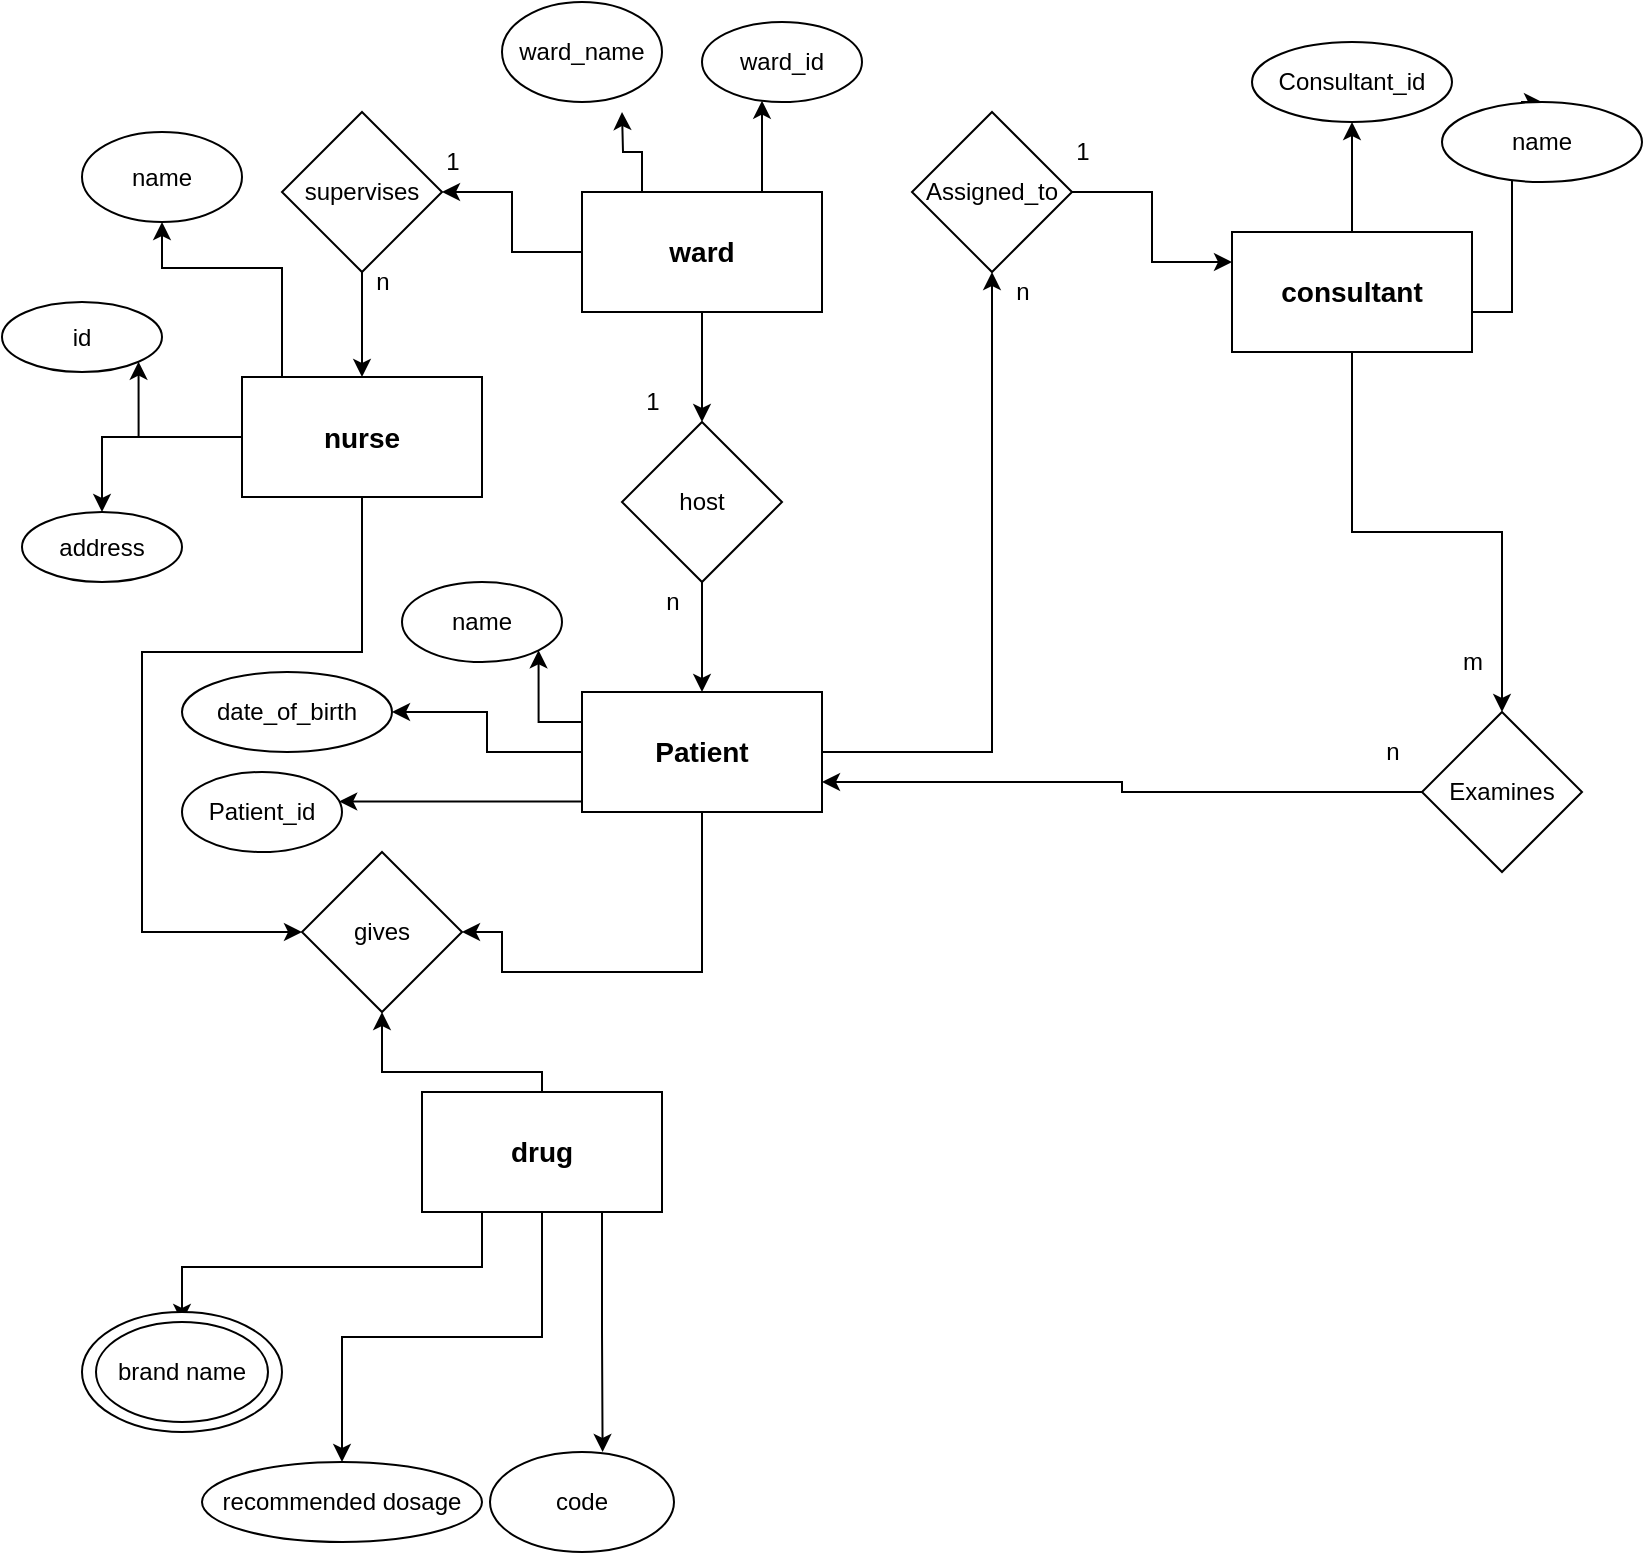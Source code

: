 <mxfile version="26.2.2">
  <diagram id="R2lEEEUBdFMjLlhIrx00" name="Page-1">
    <mxGraphModel dx="1165" dy="729" grid="1" gridSize="10" guides="1" tooltips="1" connect="1" arrows="1" fold="1" page="1" pageScale="1" pageWidth="850" pageHeight="1100" math="0" shadow="0" extFonts="Permanent Marker^https://fonts.googleapis.com/css?family=Permanent+Marker">
      <root>
        <mxCell id="0" />
        <mxCell id="1" parent="0" />
        <mxCell id="e_ChHj24QM5TAyRF-pIB-3" value="" style="edgeStyle=orthogonalEdgeStyle;rounded=0;orthogonalLoop=1;jettySize=auto;html=1;" edge="1" parent="1" source="e_ChHj24QM5TAyRF-pIB-1" target="e_ChHj24QM5TAyRF-pIB-2">
          <mxGeometry relative="1" as="geometry">
            <Array as="points">
              <mxPoint x="390" y="80" />
              <mxPoint x="390" y="80" />
            </Array>
          </mxGeometry>
        </mxCell>
        <mxCell id="e_ChHj24QM5TAyRF-pIB-68" value="" style="edgeStyle=orthogonalEdgeStyle;rounded=0;orthogonalLoop=1;jettySize=auto;html=1;" edge="1" parent="1" source="e_ChHj24QM5TAyRF-pIB-1" target="e_ChHj24QM5TAyRF-pIB-67">
          <mxGeometry relative="1" as="geometry" />
        </mxCell>
        <mxCell id="e_ChHj24QM5TAyRF-pIB-89" value="" style="edgeStyle=orthogonalEdgeStyle;rounded=0;orthogonalLoop=1;jettySize=auto;html=1;" edge="1" parent="1" source="e_ChHj24QM5TAyRF-pIB-1" target="e_ChHj24QM5TAyRF-pIB-88">
          <mxGeometry relative="1" as="geometry" />
        </mxCell>
        <mxCell id="e_ChHj24QM5TAyRF-pIB-108" style="edgeStyle=orthogonalEdgeStyle;rounded=0;orthogonalLoop=1;jettySize=auto;html=1;exitX=0.25;exitY=0;exitDx=0;exitDy=0;" edge="1" parent="1" source="e_ChHj24QM5TAyRF-pIB-1">
          <mxGeometry relative="1" as="geometry">
            <mxPoint x="320" y="60" as="targetPoint" />
          </mxGeometry>
        </mxCell>
        <mxCell id="e_ChHj24QM5TAyRF-pIB-1" value="&lt;b&gt;&lt;font style=&quot;font-size: 14px;&quot;&gt;ward&lt;/font&gt;&lt;/b&gt;" style="rounded=0;whiteSpace=wrap;html=1;" vertex="1" parent="1">
          <mxGeometry x="300" y="100" width="120" height="60" as="geometry" />
        </mxCell>
        <mxCell id="e_ChHj24QM5TAyRF-pIB-2" value="ward_id" style="ellipse;whiteSpace=wrap;html=1;rounded=0;" vertex="1" parent="1">
          <mxGeometry x="360" y="15" width="80" height="40" as="geometry" />
        </mxCell>
        <mxCell id="e_ChHj24QM5TAyRF-pIB-4" value="ward_name" style="ellipse;whiteSpace=wrap;html=1;rounded=0;" vertex="1" parent="1">
          <mxGeometry x="260" y="5" width="80" height="50" as="geometry" />
        </mxCell>
        <mxCell id="e_ChHj24QM5TAyRF-pIB-13" value="" style="edgeStyle=orthogonalEdgeStyle;rounded=0;orthogonalLoop=1;jettySize=auto;html=1;" edge="1" parent="1" source="e_ChHj24QM5TAyRF-pIB-9" target="e_ChHj24QM5TAyRF-pIB-12">
          <mxGeometry relative="1" as="geometry">
            <Array as="points">
              <mxPoint x="170" y="400" />
              <mxPoint x="170" y="400" />
            </Array>
          </mxGeometry>
        </mxCell>
        <mxCell id="e_ChHj24QM5TAyRF-pIB-15" value="" style="edgeStyle=orthogonalEdgeStyle;rounded=0;orthogonalLoop=1;jettySize=auto;html=1;" edge="1" parent="1" source="e_ChHj24QM5TAyRF-pIB-9" target="e_ChHj24QM5TAyRF-pIB-14">
          <mxGeometry relative="1" as="geometry" />
        </mxCell>
        <mxCell id="e_ChHj24QM5TAyRF-pIB-74" value="" style="edgeStyle=orthogonalEdgeStyle;rounded=0;orthogonalLoop=1;jettySize=auto;html=1;" edge="1" parent="1" source="e_ChHj24QM5TAyRF-pIB-9" target="e_ChHj24QM5TAyRF-pIB-73">
          <mxGeometry relative="1" as="geometry" />
        </mxCell>
        <mxCell id="e_ChHj24QM5TAyRF-pIB-103" style="edgeStyle=orthogonalEdgeStyle;rounded=0;orthogonalLoop=1;jettySize=auto;html=1;entryX=1;entryY=0.5;entryDx=0;entryDy=0;" edge="1" parent="1" source="e_ChHj24QM5TAyRF-pIB-9" target="e_ChHj24QM5TAyRF-pIB-100">
          <mxGeometry relative="1" as="geometry">
            <Array as="points">
              <mxPoint x="260" y="490" />
            </Array>
          </mxGeometry>
        </mxCell>
        <mxCell id="e_ChHj24QM5TAyRF-pIB-111" style="edgeStyle=orthogonalEdgeStyle;rounded=0;orthogonalLoop=1;jettySize=auto;html=1;exitX=0;exitY=0.25;exitDx=0;exitDy=0;entryX=1;entryY=1;entryDx=0;entryDy=0;" edge="1" parent="1" source="e_ChHj24QM5TAyRF-pIB-9" target="e_ChHj24QM5TAyRF-pIB-11">
          <mxGeometry relative="1" as="geometry" />
        </mxCell>
        <mxCell id="e_ChHj24QM5TAyRF-pIB-9" value="&lt;span style=&quot;font-size: 14px;&quot;&gt;&lt;b&gt;Patient&lt;/b&gt;&lt;/span&gt;" style="rounded=0;whiteSpace=wrap;html=1;" vertex="1" parent="1">
          <mxGeometry x="300" y="350" width="120" height="60" as="geometry" />
        </mxCell>
        <mxCell id="e_ChHj24QM5TAyRF-pIB-11" value="name" style="ellipse;whiteSpace=wrap;html=1;rounded=0;" vertex="1" parent="1">
          <mxGeometry x="210" y="295" width="80" height="40" as="geometry" />
        </mxCell>
        <mxCell id="e_ChHj24QM5TAyRF-pIB-12" value="Patient_id" style="ellipse;whiteSpace=wrap;html=1;rounded=0;" vertex="1" parent="1">
          <mxGeometry x="100" y="390" width="80" height="40" as="geometry" />
        </mxCell>
        <mxCell id="e_ChHj24QM5TAyRF-pIB-14" value="date_of_birth" style="ellipse;whiteSpace=wrap;html=1;rounded=0;" vertex="1" parent="1">
          <mxGeometry x="100" y="340" width="105" height="40" as="geometry" />
        </mxCell>
        <mxCell id="e_ChHj24QM5TAyRF-pIB-27" value="" style="edgeStyle=orthogonalEdgeStyle;rounded=0;orthogonalLoop=1;jettySize=auto;html=1;" edge="1" parent="1" source="e_ChHj24QM5TAyRF-pIB-21" target="e_ChHj24QM5TAyRF-pIB-26">
          <mxGeometry relative="1" as="geometry" />
        </mxCell>
        <mxCell id="e_ChHj24QM5TAyRF-pIB-29" value="" style="edgeStyle=orthogonalEdgeStyle;rounded=0;orthogonalLoop=1;jettySize=auto;html=1;" edge="1" parent="1" source="e_ChHj24QM5TAyRF-pIB-21" target="e_ChHj24QM5TAyRF-pIB-28">
          <mxGeometry relative="1" as="geometry">
            <Array as="points">
              <mxPoint x="150" y="138" />
              <mxPoint x="90" y="138" />
            </Array>
          </mxGeometry>
        </mxCell>
        <mxCell id="e_ChHj24QM5TAyRF-pIB-104" style="edgeStyle=orthogonalEdgeStyle;rounded=0;orthogonalLoop=1;jettySize=auto;html=1;entryX=0;entryY=0.5;entryDx=0;entryDy=0;" edge="1" parent="1" source="e_ChHj24QM5TAyRF-pIB-21" target="e_ChHj24QM5TAyRF-pIB-100">
          <mxGeometry relative="1" as="geometry">
            <Array as="points">
              <mxPoint x="190" y="330" />
              <mxPoint x="80" y="330" />
              <mxPoint x="80" y="470" />
            </Array>
          </mxGeometry>
        </mxCell>
        <mxCell id="e_ChHj24QM5TAyRF-pIB-110" style="edgeStyle=orthogonalEdgeStyle;rounded=0;orthogonalLoop=1;jettySize=auto;html=1;entryX=1;entryY=1;entryDx=0;entryDy=0;" edge="1" parent="1" source="e_ChHj24QM5TAyRF-pIB-21" target="e_ChHj24QM5TAyRF-pIB-24">
          <mxGeometry relative="1" as="geometry" />
        </mxCell>
        <mxCell id="e_ChHj24QM5TAyRF-pIB-21" value="&lt;b&gt;&lt;font style=&quot;font-size: 14px;&quot;&gt;nurse&lt;/font&gt;&lt;/b&gt;" style="rounded=0;whiteSpace=wrap;html=1;" vertex="1" parent="1">
          <mxGeometry x="130" y="192.5" width="120" height="60" as="geometry" />
        </mxCell>
        <mxCell id="e_ChHj24QM5TAyRF-pIB-24" value="id" style="ellipse;whiteSpace=wrap;html=1;rounded=0;" vertex="1" parent="1">
          <mxGeometry x="10" y="155" width="80" height="35" as="geometry" />
        </mxCell>
        <mxCell id="e_ChHj24QM5TAyRF-pIB-26" value="address" style="ellipse;whiteSpace=wrap;html=1;rounded=0;" vertex="1" parent="1">
          <mxGeometry x="20" y="260" width="80" height="35" as="geometry" />
        </mxCell>
        <mxCell id="e_ChHj24QM5TAyRF-pIB-28" value="name" style="ellipse;whiteSpace=wrap;html=1;rounded=0;" vertex="1" parent="1">
          <mxGeometry x="50" y="70" width="80" height="45" as="geometry" />
        </mxCell>
        <mxCell id="e_ChHj24QM5TAyRF-pIB-35" value="" style="edgeStyle=orthogonalEdgeStyle;rounded=0;orthogonalLoop=1;jettySize=auto;html=1;" edge="1" parent="1" source="e_ChHj24QM5TAyRF-pIB-31" target="e_ChHj24QM5TAyRF-pIB-34">
          <mxGeometry relative="1" as="geometry" />
        </mxCell>
        <mxCell id="e_ChHj24QM5TAyRF-pIB-102" style="edgeStyle=orthogonalEdgeStyle;rounded=0;orthogonalLoop=1;jettySize=auto;html=1;entryX=0.5;entryY=1;entryDx=0;entryDy=0;" edge="1" parent="1" source="e_ChHj24QM5TAyRF-pIB-31" target="e_ChHj24QM5TAyRF-pIB-100">
          <mxGeometry relative="1" as="geometry">
            <Array as="points">
              <mxPoint x="280" y="540" />
              <mxPoint x="200" y="540" />
            </Array>
          </mxGeometry>
        </mxCell>
        <mxCell id="e_ChHj24QM5TAyRF-pIB-106" style="edgeStyle=orthogonalEdgeStyle;rounded=0;orthogonalLoop=1;jettySize=auto;html=1;exitX=0.25;exitY=1;exitDx=0;exitDy=0;" edge="1" parent="1" source="e_ChHj24QM5TAyRF-pIB-31" target="e_ChHj24QM5TAyRF-pIB-66">
          <mxGeometry relative="1" as="geometry" />
        </mxCell>
        <mxCell id="e_ChHj24QM5TAyRF-pIB-31" value="&lt;span style=&quot;font-size: 14px;&quot;&gt;&lt;b&gt;drug&lt;/b&gt;&lt;/span&gt;" style="rounded=0;whiteSpace=wrap;html=1;" vertex="1" parent="1">
          <mxGeometry x="220" y="550" width="120" height="60" as="geometry" />
        </mxCell>
        <mxCell id="e_ChHj24QM5TAyRF-pIB-32" value="code" style="ellipse;whiteSpace=wrap;html=1;rounded=0;" vertex="1" parent="1">
          <mxGeometry x="254" y="730" width="92" height="50" as="geometry" />
        </mxCell>
        <mxCell id="e_ChHj24QM5TAyRF-pIB-34" value="recommended dosage" style="ellipse;whiteSpace=wrap;html=1;rounded=0;" vertex="1" parent="1">
          <mxGeometry x="110" y="735" width="140" height="40" as="geometry" />
        </mxCell>
        <mxCell id="e_ChHj24QM5TAyRF-pIB-59" value="" style="edgeStyle=orthogonalEdgeStyle;rounded=0;orthogonalLoop=1;jettySize=auto;html=1;" edge="1" parent="1" source="e_ChHj24QM5TAyRF-pIB-53" target="e_ChHj24QM5TAyRF-pIB-58">
          <mxGeometry relative="1" as="geometry" />
        </mxCell>
        <mxCell id="e_ChHj24QM5TAyRF-pIB-80" value="" style="edgeStyle=orthogonalEdgeStyle;rounded=0;orthogonalLoop=1;jettySize=auto;html=1;" edge="1" parent="1" source="e_ChHj24QM5TAyRF-pIB-53" target="e_ChHj24QM5TAyRF-pIB-79">
          <mxGeometry relative="1" as="geometry" />
        </mxCell>
        <mxCell id="e_ChHj24QM5TAyRF-pIB-87" style="edgeStyle=orthogonalEdgeStyle;rounded=0;orthogonalLoop=1;jettySize=auto;html=1;exitX=0.75;exitY=1;exitDx=0;exitDy=0;entryX=0.5;entryY=0;entryDx=0;entryDy=0;" edge="1" parent="1" source="e_ChHj24QM5TAyRF-pIB-53" target="e_ChHj24QM5TAyRF-pIB-86">
          <mxGeometry relative="1" as="geometry">
            <Array as="points">
              <mxPoint x="715" y="160" />
              <mxPoint x="765" y="160" />
              <mxPoint x="765" y="72" />
              <mxPoint x="770" y="72" />
            </Array>
          </mxGeometry>
        </mxCell>
        <mxCell id="e_ChHj24QM5TAyRF-pIB-53" value="&lt;span style=&quot;font-size: 14px;&quot;&gt;&lt;b&gt;consultant&lt;/b&gt;&lt;/span&gt;" style="rounded=0;whiteSpace=wrap;html=1;" vertex="1" parent="1">
          <mxGeometry x="625" y="120" width="120" height="60" as="geometry" />
        </mxCell>
        <mxCell id="e_ChHj24QM5TAyRF-pIB-58" value="Consultant_id" style="ellipse;whiteSpace=wrap;html=1;rounded=0;" vertex="1" parent="1">
          <mxGeometry x="635" y="25" width="100" height="40" as="geometry" />
        </mxCell>
        <mxCell id="e_ChHj24QM5TAyRF-pIB-65" value="" style="ellipse;whiteSpace=wrap;html=1;" vertex="1" parent="1">
          <mxGeometry x="50" y="660" width="100" height="60" as="geometry" />
        </mxCell>
        <mxCell id="e_ChHj24QM5TAyRF-pIB-66" value="brand name" style="ellipse;whiteSpace=wrap;html=1;" vertex="1" parent="1">
          <mxGeometry x="57" y="665" width="86" height="50" as="geometry" />
        </mxCell>
        <mxCell id="e_ChHj24QM5TAyRF-pIB-69" style="edgeStyle=orthogonalEdgeStyle;rounded=0;orthogonalLoop=1;jettySize=auto;html=1;entryX=0.5;entryY=0;entryDx=0;entryDy=0;" edge="1" parent="1" source="e_ChHj24QM5TAyRF-pIB-67" target="e_ChHj24QM5TAyRF-pIB-9">
          <mxGeometry relative="1" as="geometry" />
        </mxCell>
        <mxCell id="e_ChHj24QM5TAyRF-pIB-67" value="host" style="rhombus;whiteSpace=wrap;html=1;rounded=0;" vertex="1" parent="1">
          <mxGeometry x="320" y="215" width="80" height="80" as="geometry" />
        </mxCell>
        <mxCell id="e_ChHj24QM5TAyRF-pIB-70" value="1" style="text;html=1;align=center;verticalAlign=middle;resizable=0;points=[];autosize=1;strokeColor=none;fillColor=none;" vertex="1" parent="1">
          <mxGeometry x="320" y="190" width="30" height="30" as="geometry" />
        </mxCell>
        <mxCell id="e_ChHj24QM5TAyRF-pIB-71" value="n" style="text;html=1;align=center;verticalAlign=middle;resizable=0;points=[];autosize=1;strokeColor=none;fillColor=none;" vertex="1" parent="1">
          <mxGeometry x="330" y="290" width="30" height="30" as="geometry" />
        </mxCell>
        <mxCell id="e_ChHj24QM5TAyRF-pIB-75" style="edgeStyle=orthogonalEdgeStyle;rounded=0;orthogonalLoop=1;jettySize=auto;html=1;entryX=0;entryY=0.25;entryDx=0;entryDy=0;" edge="1" parent="1" source="e_ChHj24QM5TAyRF-pIB-73" target="e_ChHj24QM5TAyRF-pIB-53">
          <mxGeometry relative="1" as="geometry" />
        </mxCell>
        <mxCell id="e_ChHj24QM5TAyRF-pIB-73" value="Assigned_to" style="rhombus;whiteSpace=wrap;html=1;rounded=0;" vertex="1" parent="1">
          <mxGeometry x="465" y="60" width="80" height="80" as="geometry" />
        </mxCell>
        <mxCell id="e_ChHj24QM5TAyRF-pIB-81" style="edgeStyle=orthogonalEdgeStyle;rounded=0;orthogonalLoop=1;jettySize=auto;html=1;entryX=1;entryY=0.75;entryDx=0;entryDy=0;" edge="1" parent="1" source="e_ChHj24QM5TAyRF-pIB-79" target="e_ChHj24QM5TAyRF-pIB-9">
          <mxGeometry relative="1" as="geometry" />
        </mxCell>
        <mxCell id="e_ChHj24QM5TAyRF-pIB-79" value="Examines" style="rhombus;whiteSpace=wrap;html=1;rounded=0;" vertex="1" parent="1">
          <mxGeometry x="720" y="360" width="80" height="80" as="geometry" />
        </mxCell>
        <mxCell id="e_ChHj24QM5TAyRF-pIB-82" value="n" style="text;html=1;align=center;verticalAlign=middle;resizable=0;points=[];autosize=1;strokeColor=none;fillColor=none;" vertex="1" parent="1">
          <mxGeometry x="505" y="135" width="30" height="30" as="geometry" />
        </mxCell>
        <mxCell id="e_ChHj24QM5TAyRF-pIB-83" value="1" style="text;html=1;align=center;verticalAlign=middle;resizable=0;points=[];autosize=1;strokeColor=none;fillColor=none;" vertex="1" parent="1">
          <mxGeometry x="535" y="65" width="30" height="30" as="geometry" />
        </mxCell>
        <mxCell id="e_ChHj24QM5TAyRF-pIB-84" value="m" style="text;html=1;align=center;verticalAlign=middle;resizable=0;points=[];autosize=1;strokeColor=none;fillColor=none;" vertex="1" parent="1">
          <mxGeometry x="730" y="320" width="30" height="30" as="geometry" />
        </mxCell>
        <mxCell id="e_ChHj24QM5TAyRF-pIB-85" value="n" style="text;html=1;align=center;verticalAlign=middle;resizable=0;points=[];autosize=1;strokeColor=none;fillColor=none;" vertex="1" parent="1">
          <mxGeometry x="690" y="365" width="30" height="30" as="geometry" />
        </mxCell>
        <mxCell id="e_ChHj24QM5TAyRF-pIB-86" value="name" style="ellipse;whiteSpace=wrap;html=1;rounded=0;" vertex="1" parent="1">
          <mxGeometry x="730" y="55" width="100" height="40" as="geometry" />
        </mxCell>
        <mxCell id="e_ChHj24QM5TAyRF-pIB-90" style="edgeStyle=orthogonalEdgeStyle;rounded=0;orthogonalLoop=1;jettySize=auto;html=1;entryX=0.5;entryY=0;entryDx=0;entryDy=0;" edge="1" parent="1" source="e_ChHj24QM5TAyRF-pIB-88" target="e_ChHj24QM5TAyRF-pIB-21">
          <mxGeometry relative="1" as="geometry" />
        </mxCell>
        <mxCell id="e_ChHj24QM5TAyRF-pIB-88" value="supervises" style="rhombus;whiteSpace=wrap;html=1;rounded=0;" vertex="1" parent="1">
          <mxGeometry x="150" y="60" width="80" height="80" as="geometry" />
        </mxCell>
        <mxCell id="e_ChHj24QM5TAyRF-pIB-91" value="n" style="text;html=1;align=center;verticalAlign=middle;resizable=0;points=[];autosize=1;strokeColor=none;fillColor=none;" vertex="1" parent="1">
          <mxGeometry x="185" y="130" width="30" height="30" as="geometry" />
        </mxCell>
        <mxCell id="e_ChHj24QM5TAyRF-pIB-92" value="1" style="text;html=1;align=center;verticalAlign=middle;resizable=0;points=[];autosize=1;strokeColor=none;fillColor=none;" vertex="1" parent="1">
          <mxGeometry x="220" y="70" width="30" height="30" as="geometry" />
        </mxCell>
        <mxCell id="e_ChHj24QM5TAyRF-pIB-100" value="gives" style="rhombus;whiteSpace=wrap;html=1;rounded=0;" vertex="1" parent="1">
          <mxGeometry x="160" y="430" width="80" height="80" as="geometry" />
        </mxCell>
        <mxCell id="e_ChHj24QM5TAyRF-pIB-105" style="edgeStyle=orthogonalEdgeStyle;rounded=0;orthogonalLoop=1;jettySize=auto;html=1;exitX=0.75;exitY=1;exitDx=0;exitDy=0;entryX=0.612;entryY=0;entryDx=0;entryDy=0;entryPerimeter=0;" edge="1" parent="1" source="e_ChHj24QM5TAyRF-pIB-31" target="e_ChHj24QM5TAyRF-pIB-32">
          <mxGeometry relative="1" as="geometry" />
        </mxCell>
      </root>
    </mxGraphModel>
  </diagram>
</mxfile>

